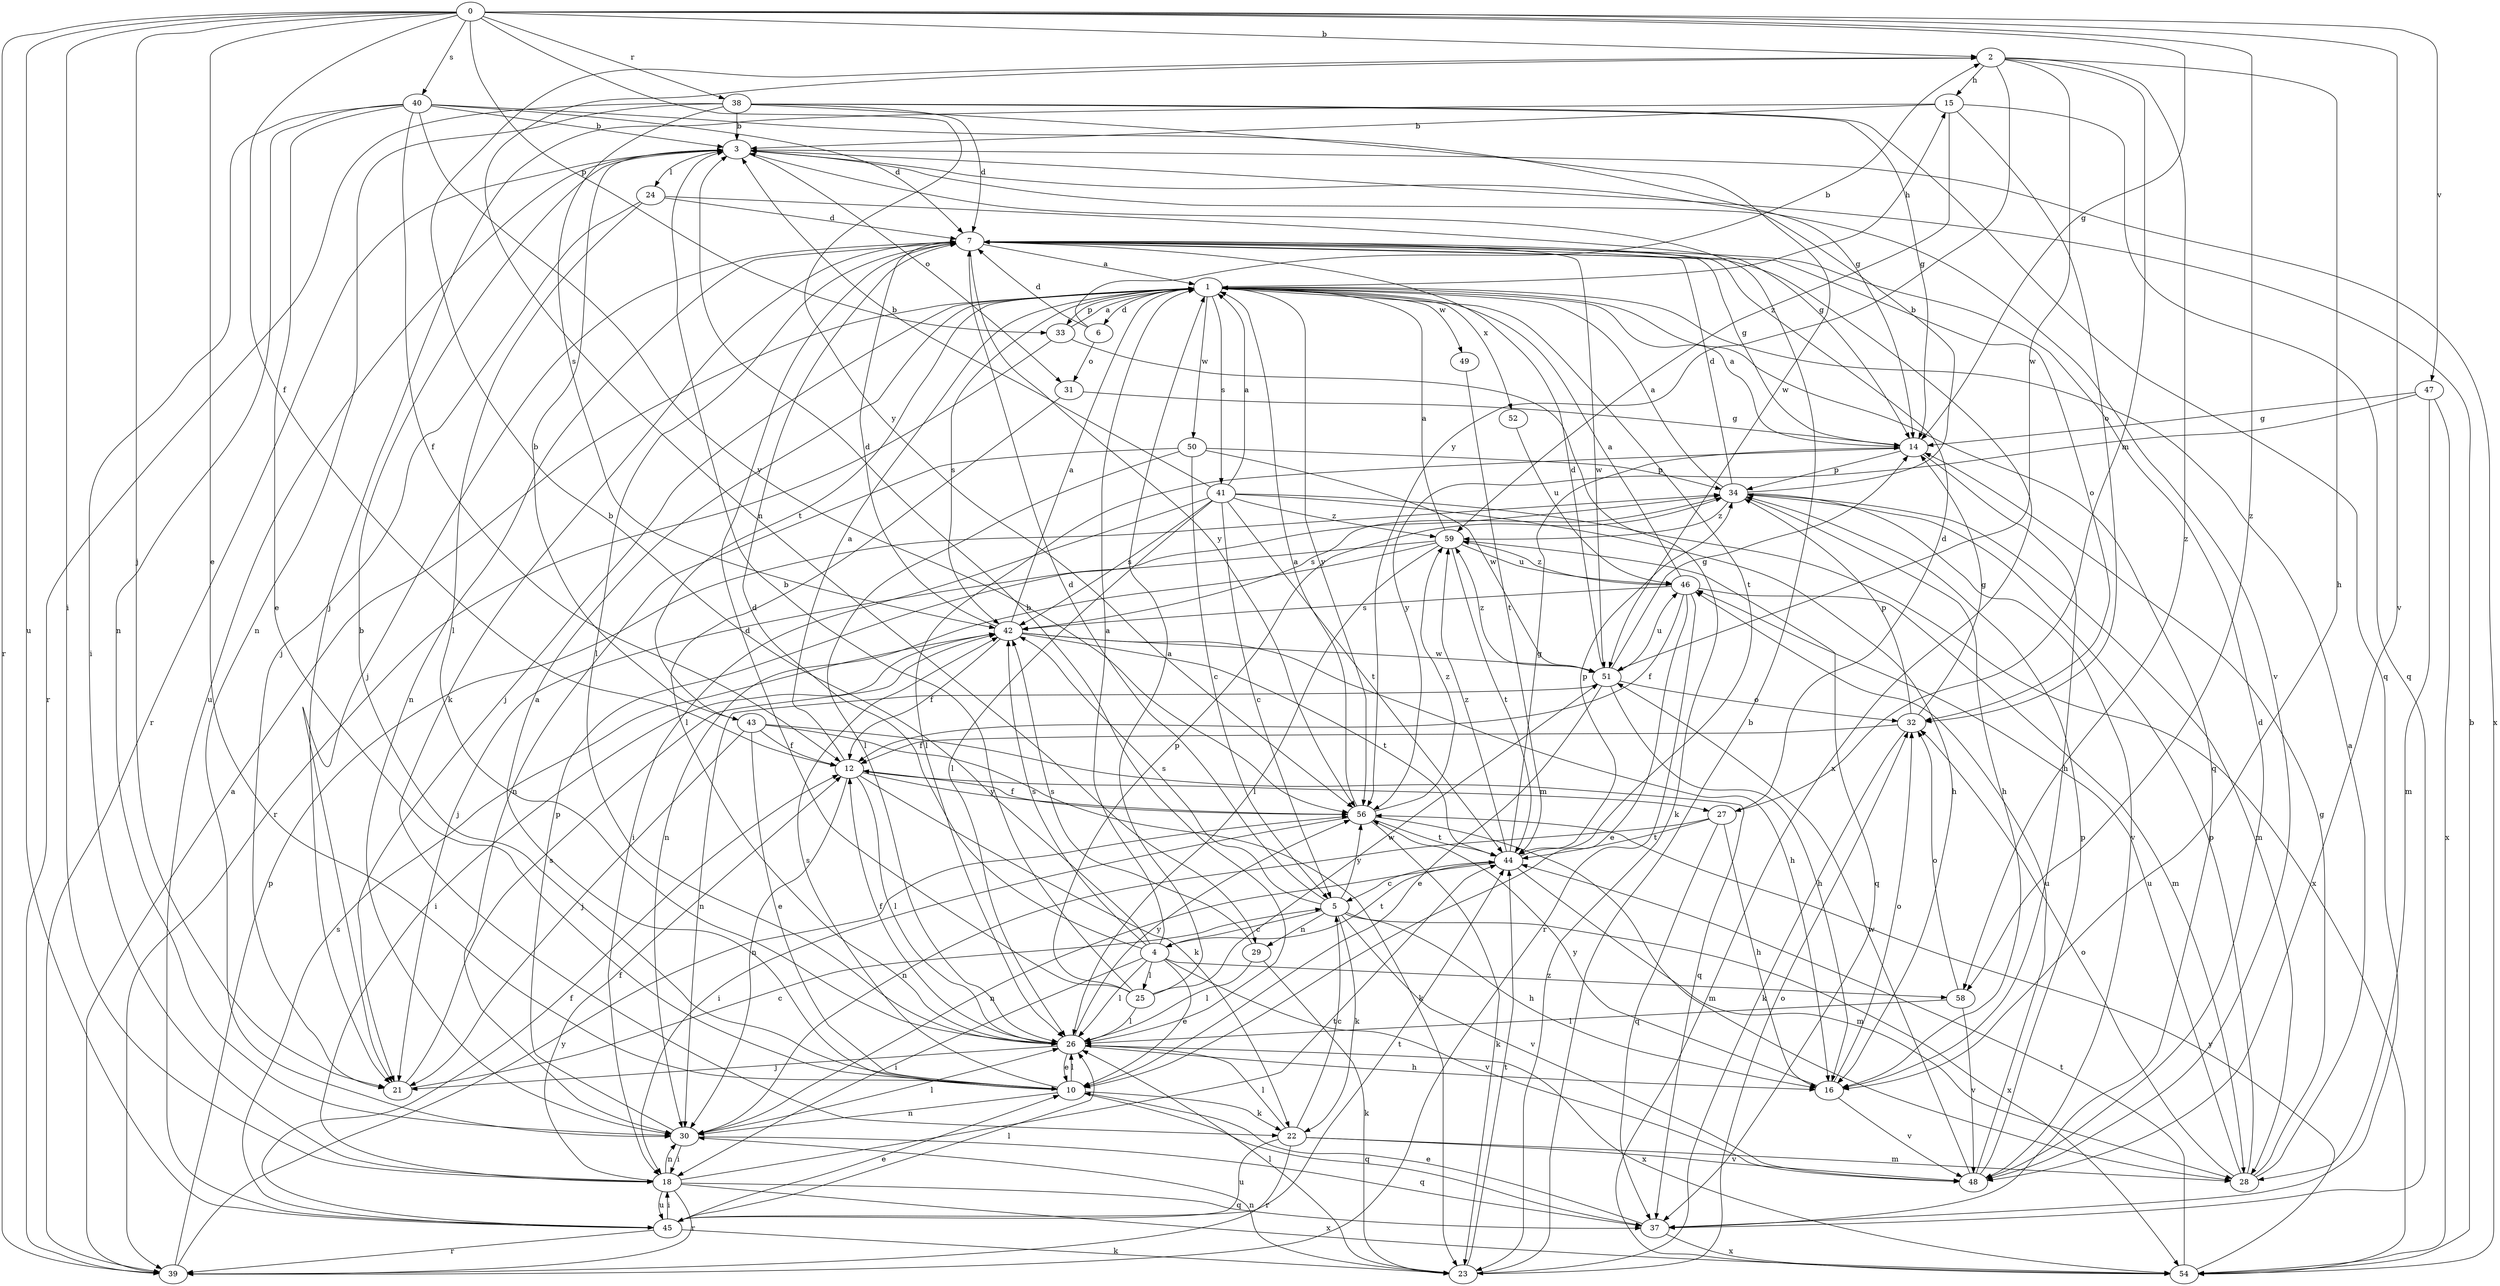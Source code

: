 strict digraph  {
0;
1;
2;
3;
4;
5;
6;
7;
10;
12;
14;
15;
16;
18;
21;
22;
23;
24;
25;
26;
27;
28;
29;
30;
31;
32;
33;
34;
37;
38;
39;
40;
41;
42;
43;
44;
45;
46;
47;
48;
49;
50;
51;
52;
54;
56;
58;
59;
0 -> 2  [label=b];
0 -> 10  [label=e];
0 -> 12  [label=f];
0 -> 14  [label=g];
0 -> 18  [label=i];
0 -> 21  [label=j];
0 -> 33  [label=p];
0 -> 38  [label=r];
0 -> 39  [label=r];
0 -> 40  [label=s];
0 -> 45  [label=u];
0 -> 47  [label=v];
0 -> 48  [label=v];
0 -> 56  [label=y];
0 -> 58  [label=z];
1 -> 6  [label=d];
1 -> 15  [label=h];
1 -> 21  [label=j];
1 -> 33  [label=p];
1 -> 37  [label=q];
1 -> 41  [label=s];
1 -> 42  [label=s];
1 -> 43  [label=t];
1 -> 44  [label=t];
1 -> 49  [label=w];
1 -> 50  [label=w];
1 -> 52  [label=x];
1 -> 56  [label=y];
2 -> 15  [label=h];
2 -> 16  [label=h];
2 -> 27  [label=m];
2 -> 29  [label=n];
2 -> 51  [label=w];
2 -> 56  [label=y];
2 -> 58  [label=z];
3 -> 24  [label=l];
3 -> 31  [label=o];
3 -> 39  [label=r];
3 -> 45  [label=u];
3 -> 48  [label=v];
3 -> 54  [label=x];
4 -> 1  [label=a];
4 -> 2  [label=b];
4 -> 7  [label=d];
4 -> 10  [label=e];
4 -> 18  [label=i];
4 -> 25  [label=l];
4 -> 26  [label=l];
4 -> 42  [label=s];
4 -> 44  [label=t];
4 -> 48  [label=v];
4 -> 58  [label=z];
5 -> 4  [label=c];
5 -> 7  [label=d];
5 -> 16  [label=h];
5 -> 22  [label=k];
5 -> 29  [label=n];
5 -> 42  [label=s];
5 -> 48  [label=v];
5 -> 54  [label=x];
5 -> 56  [label=y];
6 -> 2  [label=b];
6 -> 7  [label=d];
6 -> 31  [label=o];
7 -> 1  [label=a];
7 -> 14  [label=g];
7 -> 21  [label=j];
7 -> 22  [label=k];
7 -> 26  [label=l];
7 -> 30  [label=n];
7 -> 32  [label=o];
7 -> 51  [label=w];
7 -> 54  [label=x];
7 -> 56  [label=y];
10 -> 1  [label=a];
10 -> 3  [label=b];
10 -> 22  [label=k];
10 -> 26  [label=l];
10 -> 30  [label=n];
10 -> 37  [label=q];
10 -> 42  [label=s];
12 -> 1  [label=a];
12 -> 22  [label=k];
12 -> 26  [label=l];
12 -> 27  [label=m];
12 -> 30  [label=n];
12 -> 56  [label=y];
14 -> 1  [label=a];
14 -> 16  [label=h];
14 -> 26  [label=l];
14 -> 34  [label=p];
15 -> 3  [label=b];
15 -> 21  [label=j];
15 -> 32  [label=o];
15 -> 37  [label=q];
15 -> 59  [label=z];
16 -> 32  [label=o];
16 -> 48  [label=v];
16 -> 56  [label=y];
18 -> 12  [label=f];
18 -> 30  [label=n];
18 -> 37  [label=q];
18 -> 39  [label=r];
18 -> 44  [label=t];
18 -> 45  [label=u];
18 -> 54  [label=x];
21 -> 5  [label=c];
21 -> 42  [label=s];
22 -> 5  [label=c];
22 -> 26  [label=l];
22 -> 28  [label=m];
22 -> 39  [label=r];
22 -> 45  [label=u];
22 -> 48  [label=v];
23 -> 3  [label=b];
23 -> 26  [label=l];
23 -> 30  [label=n];
23 -> 32  [label=o];
23 -> 44  [label=t];
24 -> 7  [label=d];
24 -> 14  [label=g];
24 -> 21  [label=j];
24 -> 26  [label=l];
25 -> 1  [label=a];
25 -> 3  [label=b];
25 -> 7  [label=d];
25 -> 26  [label=l];
25 -> 34  [label=p];
25 -> 51  [label=w];
26 -> 3  [label=b];
26 -> 10  [label=e];
26 -> 12  [label=f];
26 -> 16  [label=h];
26 -> 21  [label=j];
26 -> 54  [label=x];
26 -> 56  [label=y];
27 -> 7  [label=d];
27 -> 16  [label=h];
27 -> 30  [label=n];
27 -> 37  [label=q];
27 -> 44  [label=t];
28 -> 1  [label=a];
28 -> 14  [label=g];
28 -> 32  [label=o];
28 -> 34  [label=p];
28 -> 46  [label=u];
29 -> 23  [label=k];
29 -> 26  [label=l];
29 -> 42  [label=s];
30 -> 18  [label=i];
30 -> 26  [label=l];
30 -> 34  [label=p];
30 -> 37  [label=q];
31 -> 14  [label=g];
31 -> 26  [label=l];
32 -> 12  [label=f];
32 -> 14  [label=g];
32 -> 23  [label=k];
32 -> 34  [label=p];
33 -> 1  [label=a];
33 -> 23  [label=k];
33 -> 39  [label=r];
34 -> 1  [label=a];
34 -> 3  [label=b];
34 -> 7  [label=d];
34 -> 16  [label=h];
34 -> 28  [label=m];
34 -> 42  [label=s];
34 -> 48  [label=v];
34 -> 59  [label=z];
37 -> 10  [label=e];
37 -> 54  [label=x];
38 -> 3  [label=b];
38 -> 7  [label=d];
38 -> 14  [label=g];
38 -> 30  [label=n];
38 -> 37  [label=q];
38 -> 39  [label=r];
38 -> 42  [label=s];
38 -> 51  [label=w];
39 -> 1  [label=a];
39 -> 34  [label=p];
39 -> 56  [label=y];
40 -> 3  [label=b];
40 -> 7  [label=d];
40 -> 10  [label=e];
40 -> 12  [label=f];
40 -> 14  [label=g];
40 -> 18  [label=i];
40 -> 30  [label=n];
40 -> 56  [label=y];
41 -> 1  [label=a];
41 -> 3  [label=b];
41 -> 5  [label=c];
41 -> 16  [label=h];
41 -> 18  [label=i];
41 -> 26  [label=l];
41 -> 42  [label=s];
41 -> 44  [label=t];
41 -> 54  [label=x];
41 -> 59  [label=z];
42 -> 1  [label=a];
42 -> 7  [label=d];
42 -> 12  [label=f];
42 -> 16  [label=h];
42 -> 18  [label=i];
42 -> 44  [label=t];
42 -> 51  [label=w];
43 -> 3  [label=b];
43 -> 10  [label=e];
43 -> 12  [label=f];
43 -> 21  [label=j];
43 -> 23  [label=k];
43 -> 37  [label=q];
44 -> 5  [label=c];
44 -> 14  [label=g];
44 -> 28  [label=m];
44 -> 30  [label=n];
44 -> 34  [label=p];
44 -> 59  [label=z];
45 -> 10  [label=e];
45 -> 12  [label=f];
45 -> 18  [label=i];
45 -> 23  [label=k];
45 -> 26  [label=l];
45 -> 39  [label=r];
45 -> 42  [label=s];
45 -> 44  [label=t];
46 -> 1  [label=a];
46 -> 10  [label=e];
46 -> 12  [label=f];
46 -> 28  [label=m];
46 -> 39  [label=r];
46 -> 42  [label=s];
46 -> 59  [label=z];
47 -> 14  [label=g];
47 -> 28  [label=m];
47 -> 54  [label=x];
47 -> 56  [label=y];
48 -> 7  [label=d];
48 -> 34  [label=p];
48 -> 46  [label=u];
48 -> 51  [label=w];
49 -> 44  [label=t];
50 -> 5  [label=c];
50 -> 26  [label=l];
50 -> 30  [label=n];
50 -> 34  [label=p];
50 -> 51  [label=w];
51 -> 7  [label=d];
51 -> 10  [label=e];
51 -> 14  [label=g];
51 -> 16  [label=h];
51 -> 30  [label=n];
51 -> 32  [label=o];
51 -> 46  [label=u];
51 -> 59  [label=z];
52 -> 46  [label=u];
54 -> 3  [label=b];
54 -> 44  [label=t];
54 -> 56  [label=y];
56 -> 1  [label=a];
56 -> 12  [label=f];
56 -> 18  [label=i];
56 -> 23  [label=k];
56 -> 28  [label=m];
56 -> 44  [label=t];
56 -> 59  [label=z];
58 -> 26  [label=l];
58 -> 32  [label=o];
58 -> 48  [label=v];
59 -> 1  [label=a];
59 -> 21  [label=j];
59 -> 26  [label=l];
59 -> 30  [label=n];
59 -> 37  [label=q];
59 -> 44  [label=t];
59 -> 46  [label=u];
}

